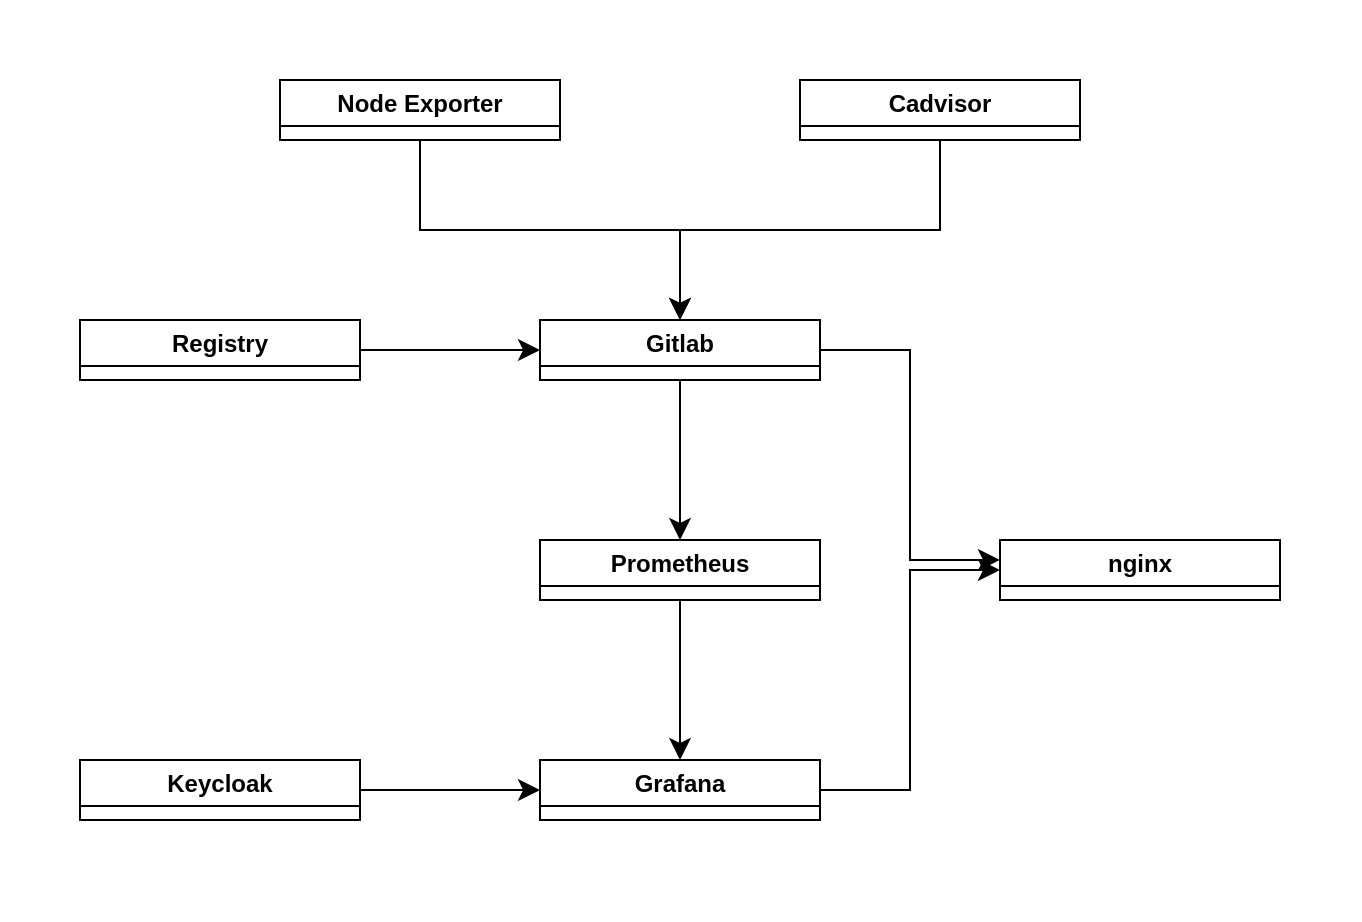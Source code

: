 <mxfile version="23.1.5" type="device">
  <diagram name="Page-1" id="t5IGsh8d9YDuiB6KH6eN">
    <mxGraphModel dx="2006" dy="1145" grid="1" gridSize="10" guides="1" tooltips="1" connect="1" arrows="1" fold="1" page="1" pageScale="1" pageWidth="850" pageHeight="1100" background="#ffffff" math="0" shadow="0">
      <root>
        <mxCell id="0" />
        <mxCell id="1" parent="0" />
        <mxCell id="oxyW2Y3rn5X7JD119dcl-26" value="" style="rounded=0;whiteSpace=wrap;html=1;strokeColor=none;" vertex="1" parent="1">
          <mxGeometry x="80" y="120" width="680" height="460" as="geometry" />
        </mxCell>
        <mxCell id="oxyW2Y3rn5X7JD119dcl-12" style="edgeStyle=none;curved=1;rounded=0;orthogonalLoop=1;jettySize=auto;html=1;fontSize=12;startSize=8;endSize=8;" edge="1" parent="1" source="oxyW2Y3rn5X7JD119dcl-5" target="oxyW2Y3rn5X7JD119dcl-7">
          <mxGeometry relative="1" as="geometry" />
        </mxCell>
        <mxCell id="oxyW2Y3rn5X7JD119dcl-17" style="edgeStyle=orthogonalEdgeStyle;rounded=0;orthogonalLoop=1;jettySize=auto;html=1;fontSize=12;startSize=8;endSize=8;entryX=0;entryY=0.333;entryDx=0;entryDy=0;entryPerimeter=0;" edge="1" parent="1" source="oxyW2Y3rn5X7JD119dcl-5" target="oxyW2Y3rn5X7JD119dcl-15">
          <mxGeometry relative="1" as="geometry">
            <mxPoint x="590" y="400" as="targetPoint" />
          </mxGeometry>
        </mxCell>
        <mxCell id="oxyW2Y3rn5X7JD119dcl-5" value="Gitlab" style="swimlane;whiteSpace=wrap;html=1;" vertex="1" collapsed="1" parent="1">
          <mxGeometry x="350" y="280" width="140" height="30" as="geometry">
            <mxRectangle x="425" y="180" width="200" height="200" as="alternateBounds" />
          </mxGeometry>
        </mxCell>
        <mxCell id="oxyW2Y3rn5X7JD119dcl-11" style="edgeStyle=none;curved=1;rounded=0;orthogonalLoop=1;jettySize=auto;html=1;entryX=0.5;entryY=0;entryDx=0;entryDy=0;fontSize=12;startSize=8;endSize=8;" edge="1" parent="1" source="oxyW2Y3rn5X7JD119dcl-7" target="oxyW2Y3rn5X7JD119dcl-8">
          <mxGeometry relative="1" as="geometry" />
        </mxCell>
        <mxCell id="oxyW2Y3rn5X7JD119dcl-7" value="Prometheus" style="swimlane;whiteSpace=wrap;html=1;startSize=23;" vertex="1" collapsed="1" parent="1">
          <mxGeometry x="350" y="390" width="140" height="30" as="geometry">
            <mxRectangle x="330" y="500" width="200" height="200" as="alternateBounds" />
          </mxGeometry>
        </mxCell>
        <mxCell id="oxyW2Y3rn5X7JD119dcl-18" style="edgeStyle=orthogonalEdgeStyle;rounded=0;orthogonalLoop=1;jettySize=auto;html=1;entryX=0;entryY=0.5;entryDx=0;entryDy=0;fontSize=12;startSize=8;endSize=8;" edge="1" parent="1" source="oxyW2Y3rn5X7JD119dcl-8" target="oxyW2Y3rn5X7JD119dcl-15">
          <mxGeometry relative="1" as="geometry" />
        </mxCell>
        <mxCell id="oxyW2Y3rn5X7JD119dcl-8" value="Grafana" style="swimlane;whiteSpace=wrap;html=1;startSize=23;" vertex="1" collapsed="1" parent="1">
          <mxGeometry x="350" y="500" width="140" height="30" as="geometry">
            <mxRectangle x="330" y="500" width="200" height="200" as="alternateBounds" />
          </mxGeometry>
        </mxCell>
        <mxCell id="oxyW2Y3rn5X7JD119dcl-14" style="edgeStyle=none;curved=1;rounded=0;orthogonalLoop=1;jettySize=auto;html=1;fontSize=12;startSize=8;endSize=8;" edge="1" parent="1" source="oxyW2Y3rn5X7JD119dcl-13" target="oxyW2Y3rn5X7JD119dcl-5">
          <mxGeometry relative="1" as="geometry" />
        </mxCell>
        <mxCell id="oxyW2Y3rn5X7JD119dcl-13" value="Registry" style="swimlane;whiteSpace=wrap;html=1;startSize=23;" vertex="1" collapsed="1" parent="1">
          <mxGeometry x="120" y="280" width="140" height="30" as="geometry">
            <mxRectangle x="330" y="500" width="200" height="200" as="alternateBounds" />
          </mxGeometry>
        </mxCell>
        <mxCell id="oxyW2Y3rn5X7JD119dcl-15" value="nginx" style="swimlane;whiteSpace=wrap;html=1;startSize=23;" vertex="1" collapsed="1" parent="1">
          <mxGeometry x="580" y="390" width="140" height="30" as="geometry">
            <mxRectangle x="330" y="500" width="200" height="200" as="alternateBounds" />
          </mxGeometry>
        </mxCell>
        <mxCell id="oxyW2Y3rn5X7JD119dcl-21" style="edgeStyle=none;curved=1;rounded=0;orthogonalLoop=1;jettySize=auto;html=1;fontSize=12;startSize=8;endSize=8;" edge="1" parent="1" source="oxyW2Y3rn5X7JD119dcl-20" target="oxyW2Y3rn5X7JD119dcl-8">
          <mxGeometry relative="1" as="geometry" />
        </mxCell>
        <mxCell id="oxyW2Y3rn5X7JD119dcl-20" value="Keycloak" style="swimlane;whiteSpace=wrap;html=1;startSize=23;" vertex="1" collapsed="1" parent="1">
          <mxGeometry x="120" y="500" width="140" height="30" as="geometry">
            <mxRectangle x="330" y="500" width="200" height="200" as="alternateBounds" />
          </mxGeometry>
        </mxCell>
        <mxCell id="oxyW2Y3rn5X7JD119dcl-24" style="edgeStyle=orthogonalEdgeStyle;rounded=0;orthogonalLoop=1;jettySize=auto;html=1;entryX=0.5;entryY=0;entryDx=0;entryDy=0;fontSize=12;startSize=8;endSize=8;" edge="1" parent="1" source="oxyW2Y3rn5X7JD119dcl-22" target="oxyW2Y3rn5X7JD119dcl-5">
          <mxGeometry relative="1" as="geometry" />
        </mxCell>
        <mxCell id="oxyW2Y3rn5X7JD119dcl-22" value="Node Exporter" style="swimlane;whiteSpace=wrap;html=1;startSize=23;" vertex="1" collapsed="1" parent="1">
          <mxGeometry x="220" y="160" width="140" height="30" as="geometry">
            <mxRectangle x="425" y="180" width="200" height="200" as="alternateBounds" />
          </mxGeometry>
        </mxCell>
        <mxCell id="oxyW2Y3rn5X7JD119dcl-25" style="edgeStyle=orthogonalEdgeStyle;rounded=0;orthogonalLoop=1;jettySize=auto;html=1;entryX=0.5;entryY=0;entryDx=0;entryDy=0;fontSize=12;startSize=8;endSize=8;" edge="1" parent="1" source="oxyW2Y3rn5X7JD119dcl-23" target="oxyW2Y3rn5X7JD119dcl-5">
          <mxGeometry relative="1" as="geometry" />
        </mxCell>
        <mxCell id="oxyW2Y3rn5X7JD119dcl-23" value="Cadvisor" style="swimlane;whiteSpace=wrap;html=1;" vertex="1" collapsed="1" parent="1">
          <mxGeometry x="480" y="160" width="140" height="30" as="geometry">
            <mxRectangle x="425" y="180" width="200" height="200" as="alternateBounds" />
          </mxGeometry>
        </mxCell>
      </root>
    </mxGraphModel>
  </diagram>
</mxfile>
